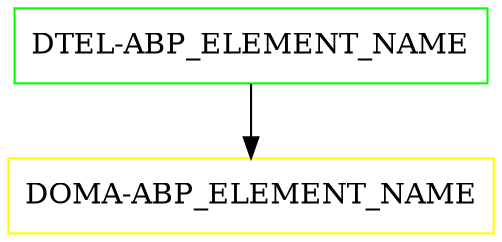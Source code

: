 digraph G {
  "DTEL-ABP_ELEMENT_NAME" [shape=box,color=green];
  "DOMA-ABP_ELEMENT_NAME" [shape=box,color=yellow,URL="./DOMA_ABP_ELEMENT_NAME.html"];
  "DTEL-ABP_ELEMENT_NAME" -> "DOMA-ABP_ELEMENT_NAME";
}
